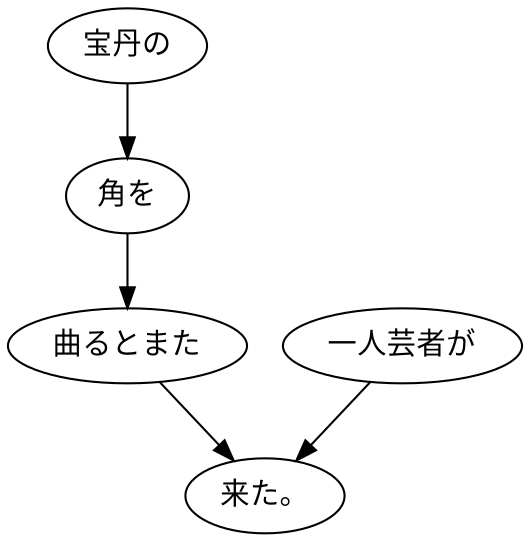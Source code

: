 digraph graph482 {
	node0 [label="宝丹の"];
	node1 [label="角を"];
	node2 [label="曲るとまた"];
	node3 [label="一人芸者が"];
	node4 [label="来た。"];
	node0 -> node1;
	node1 -> node2;
	node2 -> node4;
	node3 -> node4;
}
